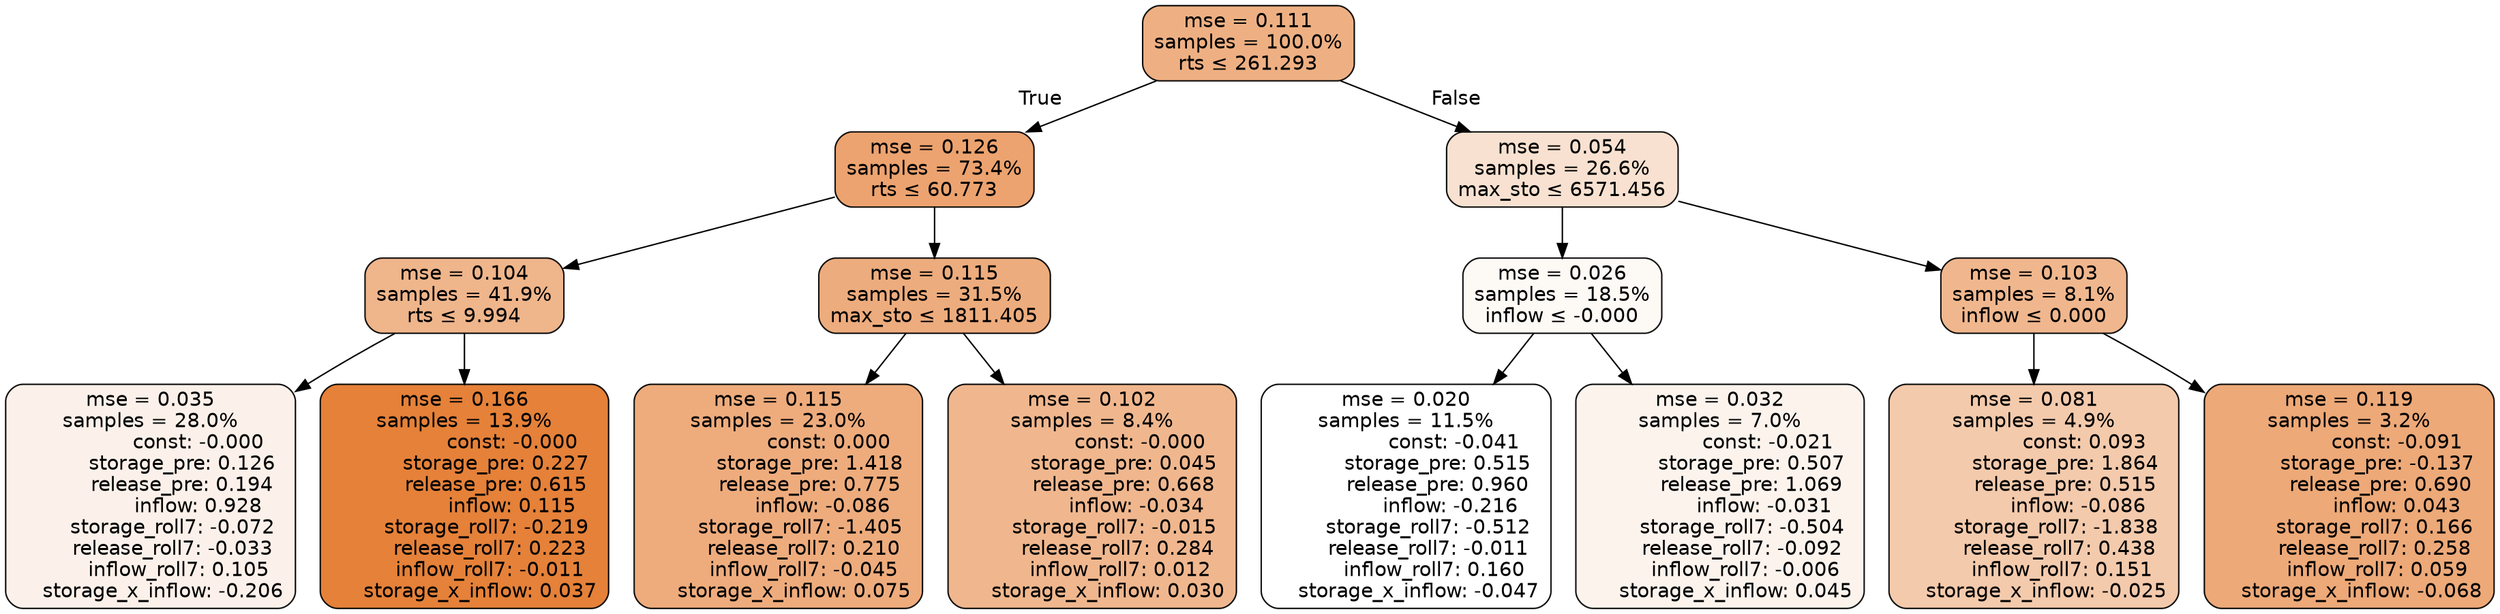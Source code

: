 digraph tree {
bgcolor="transparent"
node [shape=rectangle, style="filled, rounded", color="black", fontname=helvetica] ;
edge [fontname=helvetica] ;
	"0" [label="mse = 0.111
samples = 100.0%
rts &le; 261.293", fillcolor="#eeb083"]
	"1" [label="mse = 0.126
samples = 73.4%
rts &le; 60.773", fillcolor="#eca36f"]
	"2" [label="mse = 0.104
samples = 41.9%
rts &le; 9.994", fillcolor="#efb58b"]
	"3" [label="mse = 0.035
samples = 28.0%
               const: -0.000
          storage_pre: 0.126
          release_pre: 0.194
               inflow: 0.928
       storage_roll7: -0.072
       release_roll7: -0.033
         inflow_roll7: 0.105
    storage_x_inflow: -0.206", fillcolor="#fcf1ea"]
	"4" [label="mse = 0.166
samples = 13.9%
               const: -0.000
          storage_pre: 0.227
          release_pre: 0.615
               inflow: 0.115
       storage_roll7: -0.219
        release_roll7: 0.223
        inflow_roll7: -0.011
     storage_x_inflow: 0.037", fillcolor="#e58139"]
	"5" [label="mse = 0.115
samples = 31.5%
max_sto &le; 1811.405", fillcolor="#edac7d"]
	"6" [label="mse = 0.115
samples = 23.0%
                const: 0.000
          storage_pre: 1.418
          release_pre: 0.775
              inflow: -0.086
       storage_roll7: -1.405
        release_roll7: 0.210
        inflow_roll7: -0.045
     storage_x_inflow: 0.075", fillcolor="#eeac7d"]
	"7" [label="mse = 0.102
samples = 8.4%
               const: -0.000
          storage_pre: 0.045
          release_pre: 0.668
              inflow: -0.034
       storage_roll7: -0.015
        release_roll7: 0.284
         inflow_roll7: 0.012
     storage_x_inflow: 0.030", fillcolor="#f0b78e"]
	"8" [label="mse = 0.054
samples = 26.6%
max_sto &le; 6571.456", fillcolor="#f8e1d0"]
	"9" [label="mse = 0.026
samples = 18.5%
inflow &le; -0.000", fillcolor="#fdf9f5"]
	"10" [label="mse = 0.020
samples = 11.5%
               const: -0.041
          storage_pre: 0.515
          release_pre: 0.960
              inflow: -0.216
       storage_roll7: -0.512
       release_roll7: -0.011
         inflow_roll7: 0.160
    storage_x_inflow: -0.047", fillcolor="#ffffff"]
	"11" [label="mse = 0.032
samples = 7.0%
               const: -0.021
          storage_pre: 0.507
          release_pre: 1.069
              inflow: -0.031
       storage_roll7: -0.504
       release_roll7: -0.092
        inflow_roll7: -0.006
     storage_x_inflow: 0.045", fillcolor="#fcf3ed"]
	"12" [label="mse = 0.103
samples = 8.1%
inflow &le; 0.000", fillcolor="#f0b78e"]
	"13" [label="mse = 0.081
samples = 4.9%
                const: 0.093
          storage_pre: 1.864
          release_pre: 0.515
              inflow: -0.086
       storage_roll7: -1.838
        release_roll7: 0.438
         inflow_roll7: 0.151
    storage_x_inflow: -0.025", fillcolor="#f4caac"]
	"14" [label="mse = 0.119
samples = 3.2%
               const: -0.091
         storage_pre: -0.137
          release_pre: 0.690
               inflow: 0.043
        storage_roll7: 0.166
        release_roll7: 0.258
         inflow_roll7: 0.059
    storage_x_inflow: -0.068", fillcolor="#eda978"]

	"0" -> "1" [labeldistance=2.5, labelangle=45, headlabel="True"]
	"1" -> "2"
	"2" -> "3"
	"2" -> "4"
	"1" -> "5"
	"5" -> "6"
	"5" -> "7"
	"0" -> "8" [labeldistance=2.5, labelangle=-45, headlabel="False"]
	"8" -> "9"
	"9" -> "10"
	"9" -> "11"
	"8" -> "12"
	"12" -> "13"
	"12" -> "14"
}